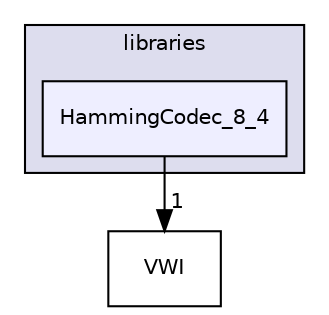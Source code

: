 digraph "libraries/HammingCodec_8_4" {
  compound=true
  node [ fontsize="10", fontname="Helvetica"];
  edge [ labelfontsize="10", labelfontname="Helvetica"];
  subgraph clusterdir_bc0718b08fb2015b8e59c47b2805f60c {
    graph [ bgcolor="#ddddee", pencolor="black", label="libraries" fontname="Helvetica", fontsize="10", URL="dir_bc0718b08fb2015b8e59c47b2805f60c.html"]
  dir_f1178a6b2d26de1e8fdfb651ffe9d5cf [shape=box, label="HammingCodec_8_4", style="filled", fillcolor="#eeeeff", pencolor="black", URL="dir_f1178a6b2d26de1e8fdfb651ffe9d5cf.html"];
  }
  dir_fca1885ab465e4fca382ebc19126a2f3 [shape=box label="VWI" URL="dir_fca1885ab465e4fca382ebc19126a2f3.html"];
  dir_f1178a6b2d26de1e8fdfb651ffe9d5cf->dir_fca1885ab465e4fca382ebc19126a2f3 [headlabel="1", labeldistance=1.5 headhref="dir_000043_000084.html"];
}
